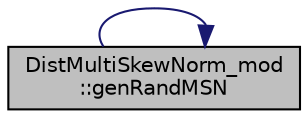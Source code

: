 digraph "DistMultiSkewNorm_mod::genRandMSN"
{
 // LATEX_PDF_SIZE
  edge [fontname="Helvetica",fontsize="10",labelfontname="Helvetica",labelfontsize="10"];
  node [fontname="Helvetica",fontsize="10",shape=record];
  rankdir="LR";
  Node1 [label="DistMultiSkewNorm_mod\l::genRandMSN",height=0.2,width=0.4,color="black", fillcolor="grey75", style="filled", fontcolor="black",tooltip="Return a MultiVariate Skew Normal (MSN) random vector with the given mean and covariance matrix repre..."];
  Node1 -> Node1 [color="midnightblue",fontsize="10",style="solid",fontname="Helvetica"];
}
